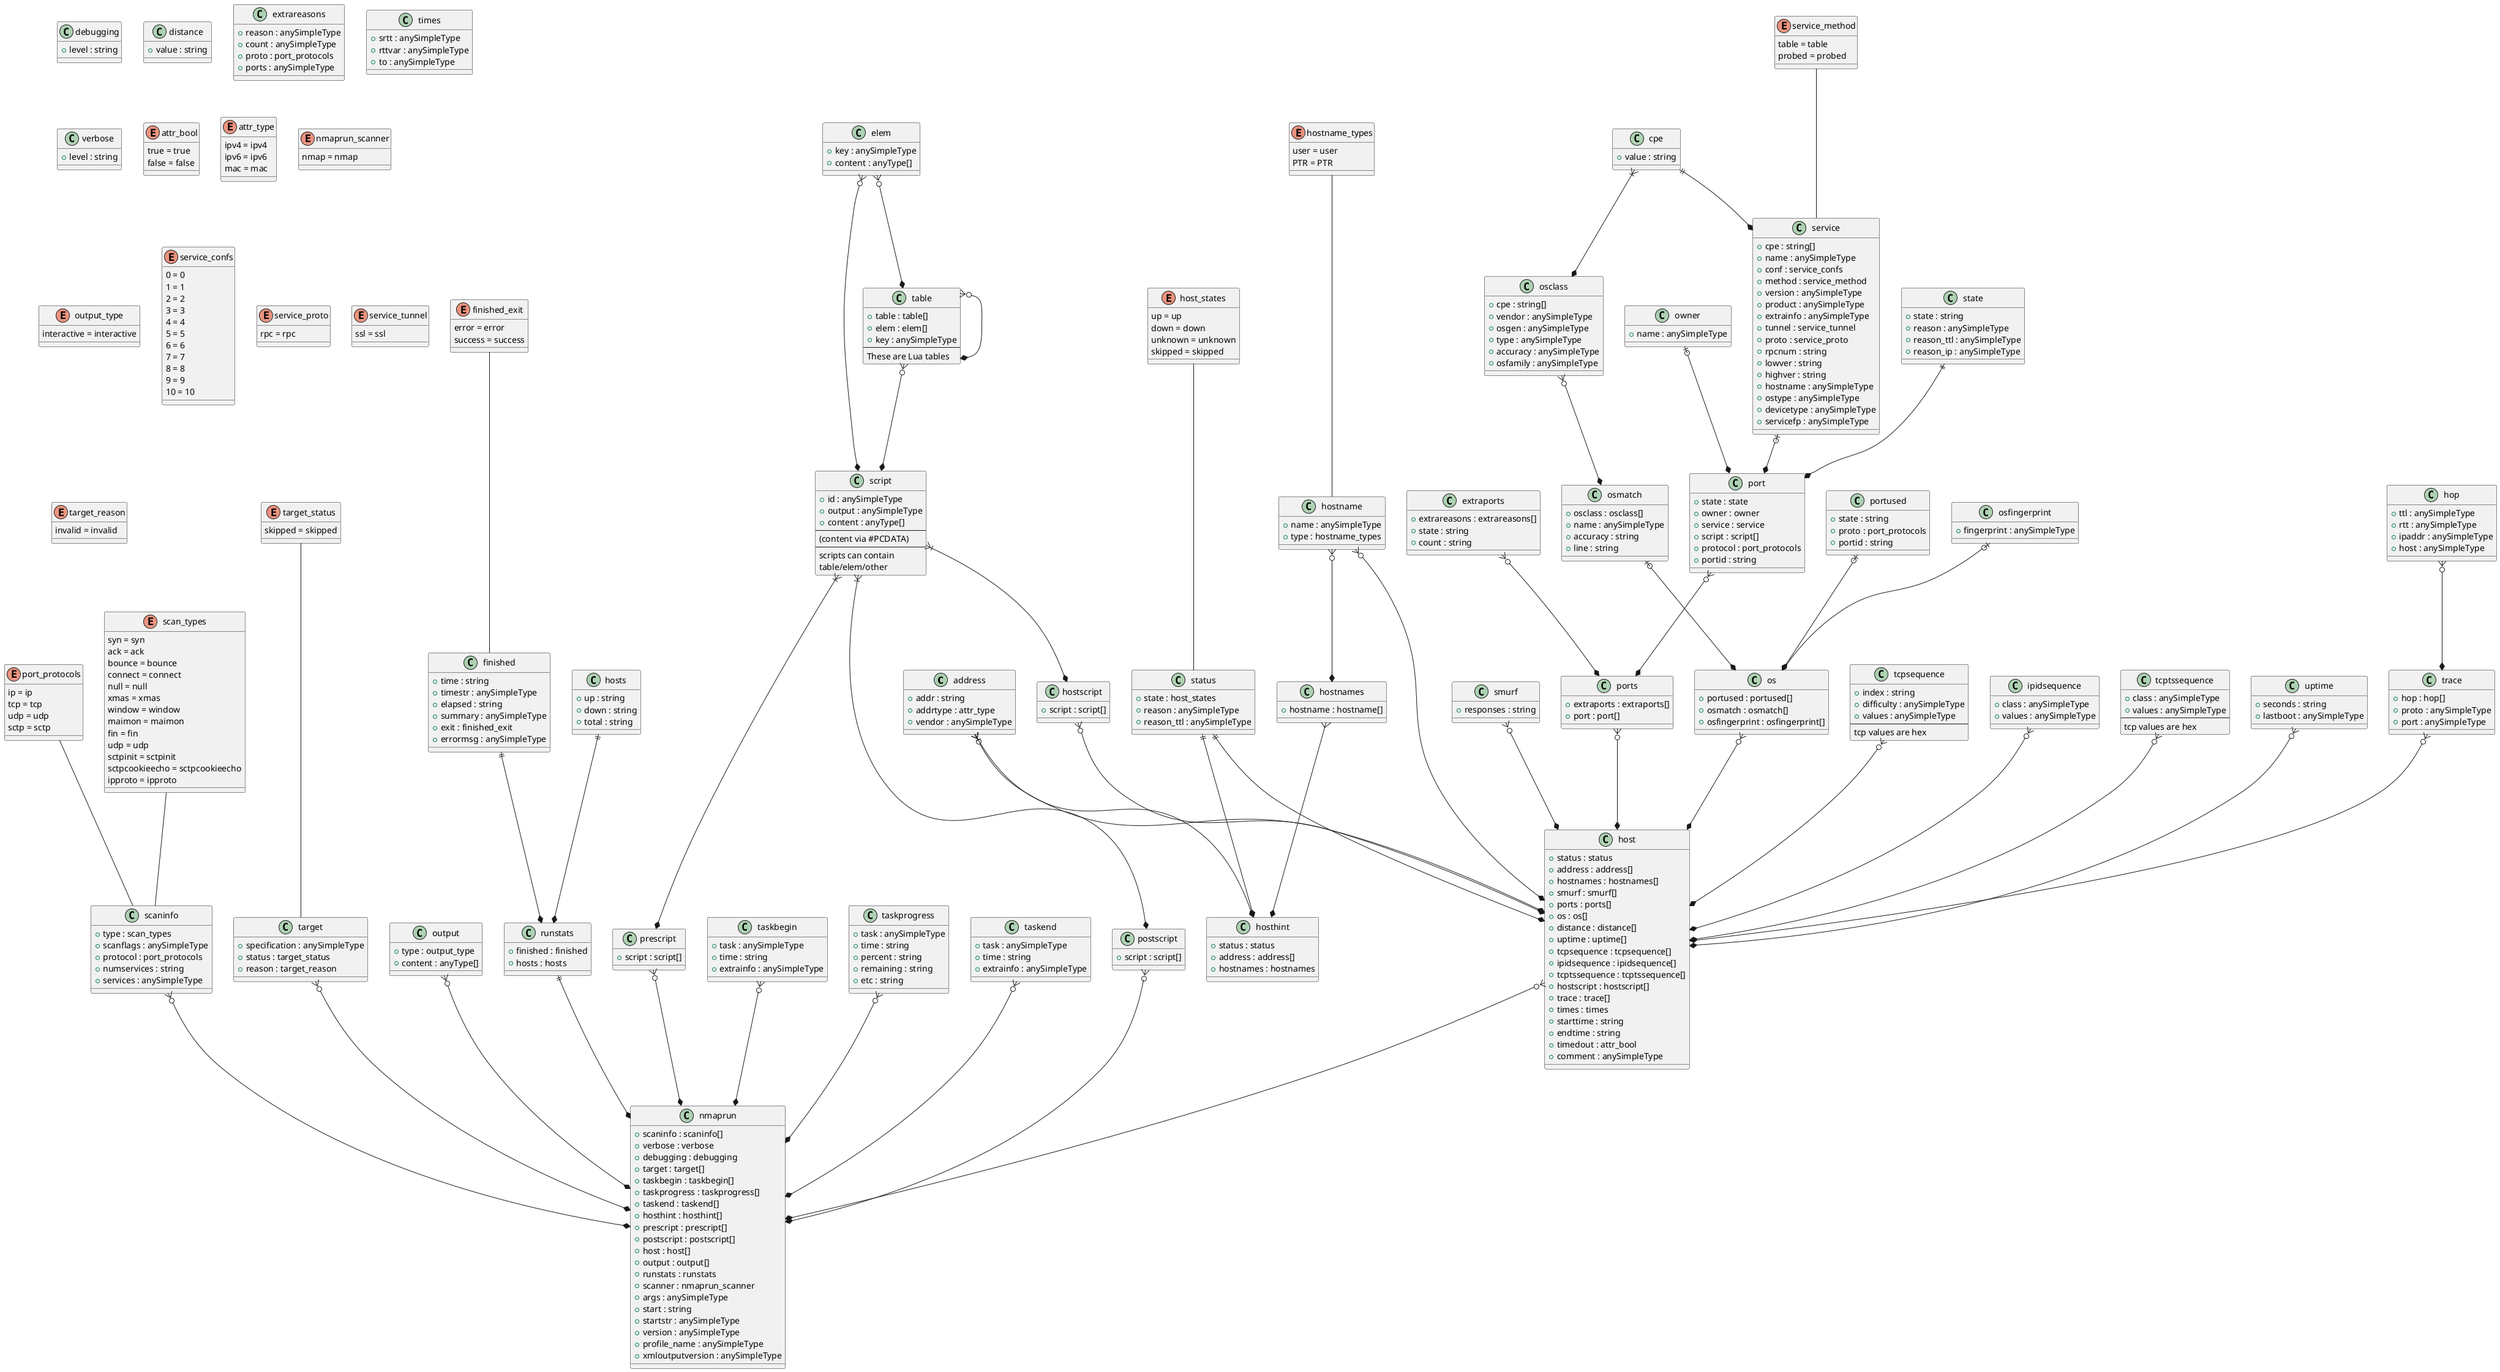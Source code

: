 @startuml

class address {
    +addr : string
    +addrtype : attr_type
    +vendor : anySimpleType
}
class cpe {
    +value : string
}
class debugging {
    +level : string
}
class distance {
    +value : string
}
class elem {
    +key : anySimpleType
    +content : anyType[]
}
class extraports {
    +extrareasons : extrareasons[]
    +state : string
    +count : string
}
class extrareasons {
    +reason : anySimpleType
    +count : anySimpleType
    +proto : port_protocols
    +ports : anySimpleType
}
class finished {
    +time : string
    +timestr : anySimpleType
    +elapsed : string
    +summary : anySimpleType
    +exit : finished_exit
    +errormsg : anySimpleType
}
finished_exit --- finished

class hop {
    +ttl : anySimpleType
    +rtt : anySimpleType
    +ipaddr : anySimpleType
    +host : anySimpleType
}
class host {
    +status : status
    +address : address[]
    +hostnames : hostnames[]
    +smurf : smurf[]
    +ports : ports[]
    +os : os[]
    +distance : distance[]
    +uptime : uptime[]
    +tcpsequence : tcpsequence[]
    +ipidsequence : ipidsequence[]
    +tcptssequence : tcptssequence[]
    +hostscript : hostscript[]
    +trace : trace[]
    +times : times
    +starttime : string
    +endtime : string
    +timedout : attr_bool
    +comment : anySimpleType
}

address }o--* host
hostname }o--* host
smurf }o--* host
ports }o--* host
os }o--* host
tcpsequence }o--* host
ipidsequence }o--* host
tcptssequence }o--* host
uptime }o--* host
hostscript }o--* host
trace }o--* host


class hosthint {
    +status : status
    +address : address[]
    +hostnames : hostnames
}

status ||--* host
status ||--* hosthint


address }|--* hosthint
hostnames }--* hosthint

class hostname {
    +name : anySimpleType
    +type : hostname_types
}
hostname_types --- hostname

class hostnames {
    +hostname : hostname[]
}

hostname }o--* hostnames

class hosts {
    +up : string
    +down : string
    +total : string
}
class hostscript {
    +script : script[]
}

class ipidsequence {
    +class : anySimpleType
    +values : anySimpleType
}
class nmaprun {
    +scaninfo : scaninfo[]
    +verbose : verbose
    +debugging : debugging
    +target : target[]
    +taskbegin : taskbegin[]
    +taskprogress : taskprogress[]
    +taskend : taskend[]
    +hosthint : hosthint[]
    +prescript : prescript[]
    +postscript : postscript[]
    +host : host[]
    +output : output[]
    +runstats : runstats
    +scanner : nmaprun_scanner
    +args : anySimpleType
    +start : string
    +startstr : anySimpleType
    +version : anySimpleType
    +profile_name : anySimpleType
    +xmloutputversion : anySimpleType
}

host }o--* nmaprun
output }o--* nmaprun
scaninfo }o--* nmaprun
target }o--* nmaprun
taskbegin }o--* nmaprun
taskprogress }o--* nmaprun
taskend }o--* nmaprun
runstats ||--* nmaprun
prescript }o--* nmaprun
postscript }o--* nmaprun

class os {
    +portused : portused[]
    +osmatch : osmatch[]
    +osfingerprint : osfingerprint[]
}

portused |o--* os
osmatch |o--* os
osfingerprint |o--* os

class osclass {
    +cpe : string[]
    +vendor : anySimpleType
    +osgen : anySimpleType
    +type : anySimpleType
    +accuracy : anySimpleType
    +osfamily : anySimpleType
}

cpe }|--* osclass

class osfingerprint {
    +fingerprint : anySimpleType
}

class osmatch {
    +osclass : osclass[]
    +name : anySimpleType
    +accuracy : string
    +line : string
}

osclass }o--* osmatch 

class output {
    +type : output_type
    +content : anyType[]
}

class owner {
    +name : anySimpleType
}

class port {
    +state : state
    +owner : owner
    +service : service
    +script : script[]
    +protocol : port_protocols
    +portid : string
}

service |o--* port
owner |o--* port
state ||--* port

class ports {
    +extraports : extraports[]
    +port : port[]
}

port }o--* ports
extraports }o--* ports

class portused {
    +state : string
    +proto : port_protocols
    +portid : string
}

class postscript {
    +script : script[]
}

class prescript {
    +script : script[]
}

class runstats {
    +finished : finished
    +hosts : hosts
}

hosts ||--*  runstats
finished ||--* runstats

class scaninfo {
    +type : scan_types
    +scanflags : anySimpleType
    +protocol : port_protocols
    +numservices : string
    +services : anySimpleType
}


port_protocols -- scaninfo
scan_types -- scaninfo

class script {
    +id : anySimpleType
    +output : anySimpleType
    +content : anyType[]
    --
    (content via #PCDATA)
    --
    scripts can contain
    table/elem/other
}

table }o--* script
elem }o--* script
script }|--* hostscript
script }|--* prescript
script }|--* postscript

class service {
    +cpe : string[]
    +name : anySimpleType
    +conf : service_confs
    +method : service_method
    +version : anySimpleType
    +product : anySimpleType
    +extrainfo : anySimpleType
    +tunnel : service_tunnel
    +proto : service_proto
    +rpcnum : string
    +lowver : string
    +highver : string
    +hostname : anySimpleType
    +ostype : anySimpleType
    +devicetype : anySimpleType
    +servicefp : anySimpleType
}

cpe ||--* service
service_method --- service


class smurf {
    +responses : string
}

class state {
    +state : string
    +reason : anySimpleType
    +reason_ttl : anySimpleType
    +reason_ip : anySimpleType
}

class status {
    +state : host_states
    +reason : anySimpleType
    +reason_ttl : anySimpleType
}

host_states --- status

class table {
    +table : table[]
    +elem : elem[]
    +key : anySimpleType
    --
    These are Lua tables
}

table }o--* table
elem }o--* table

class target {
    +specification : anySimpleType
    +status : target_status
    +reason : target_reason
}

target_status --- target

class taskbegin {
    +task : anySimpleType
    +time : string
    +extrainfo : anySimpleType
}

class taskend {
    +task : anySimpleType
    +time : string
    +extrainfo : anySimpleType
}

class taskprogress {
    +task : anySimpleType
    +time : string
    +percent : string
    +remaining : string
    +etc : string
}



class tcpsequence {
    +index : string
    +difficulty : anySimpleType
    +values : anySimpleType
    --
    tcp values are hex 
}

class tcptssequence {
    +class : anySimpleType
    +values : anySimpleType
    --
    tcp values are hex 
}

class times {
    +srtt : anySimpleType
    +rttvar : anySimpleType
    +to : anySimpleType
}

class trace {
    +hop : hop[]
    +proto : anySimpleType
    +port : anySimpleType
}

hop }o--* trace

class uptime {
    +seconds : string
    +lastboot : anySimpleType
}

class verbose {
    +level : string
}


enum attr_bool {
    true = true
    false = false
}
enum attr_type {
    ipv4 = ipv4
    ipv6 = ipv6
    mac = mac
}
enum finished_exit {
    error = error
    success = success
}
enum host_states {
    up = up
    down = down
    unknown = unknown
    skipped = skipped
}
enum hostname_types {
    user = user
    PTR = PTR
}
enum nmaprun_scanner {
    nmap = nmap
}
enum output_type {
    interactive = interactive
}
enum port_protocols {
    ip = ip
    tcp = tcp
    udp = udp
    sctp = sctp
}
enum scan_types {
    syn = syn
    ack = ack
    bounce = bounce
    connect = connect
    null = null
    xmas = xmas
    window = window
    maimon = maimon
    fin = fin
    udp = udp
    sctpinit = sctpinit
    sctpcookieecho = sctpcookieecho
    ipproto = ipproto
}
enum service_confs {
    0 = 0
    1 = 1
    2 = 2
    3 = 3
    4 = 4
    5 = 5
    6 = 6
    7 = 7
    8 = 8
    9 = 9
    10 = 10
}
enum service_method {
    table = table
    probed = probed
}
enum service_proto {
    rpc = rpc
}
enum service_tunnel {
    ssl = ssl
}
enum target_reason {
    invalid = invalid
}
enum target_status {
    skipped = skipped
}


@enduml

